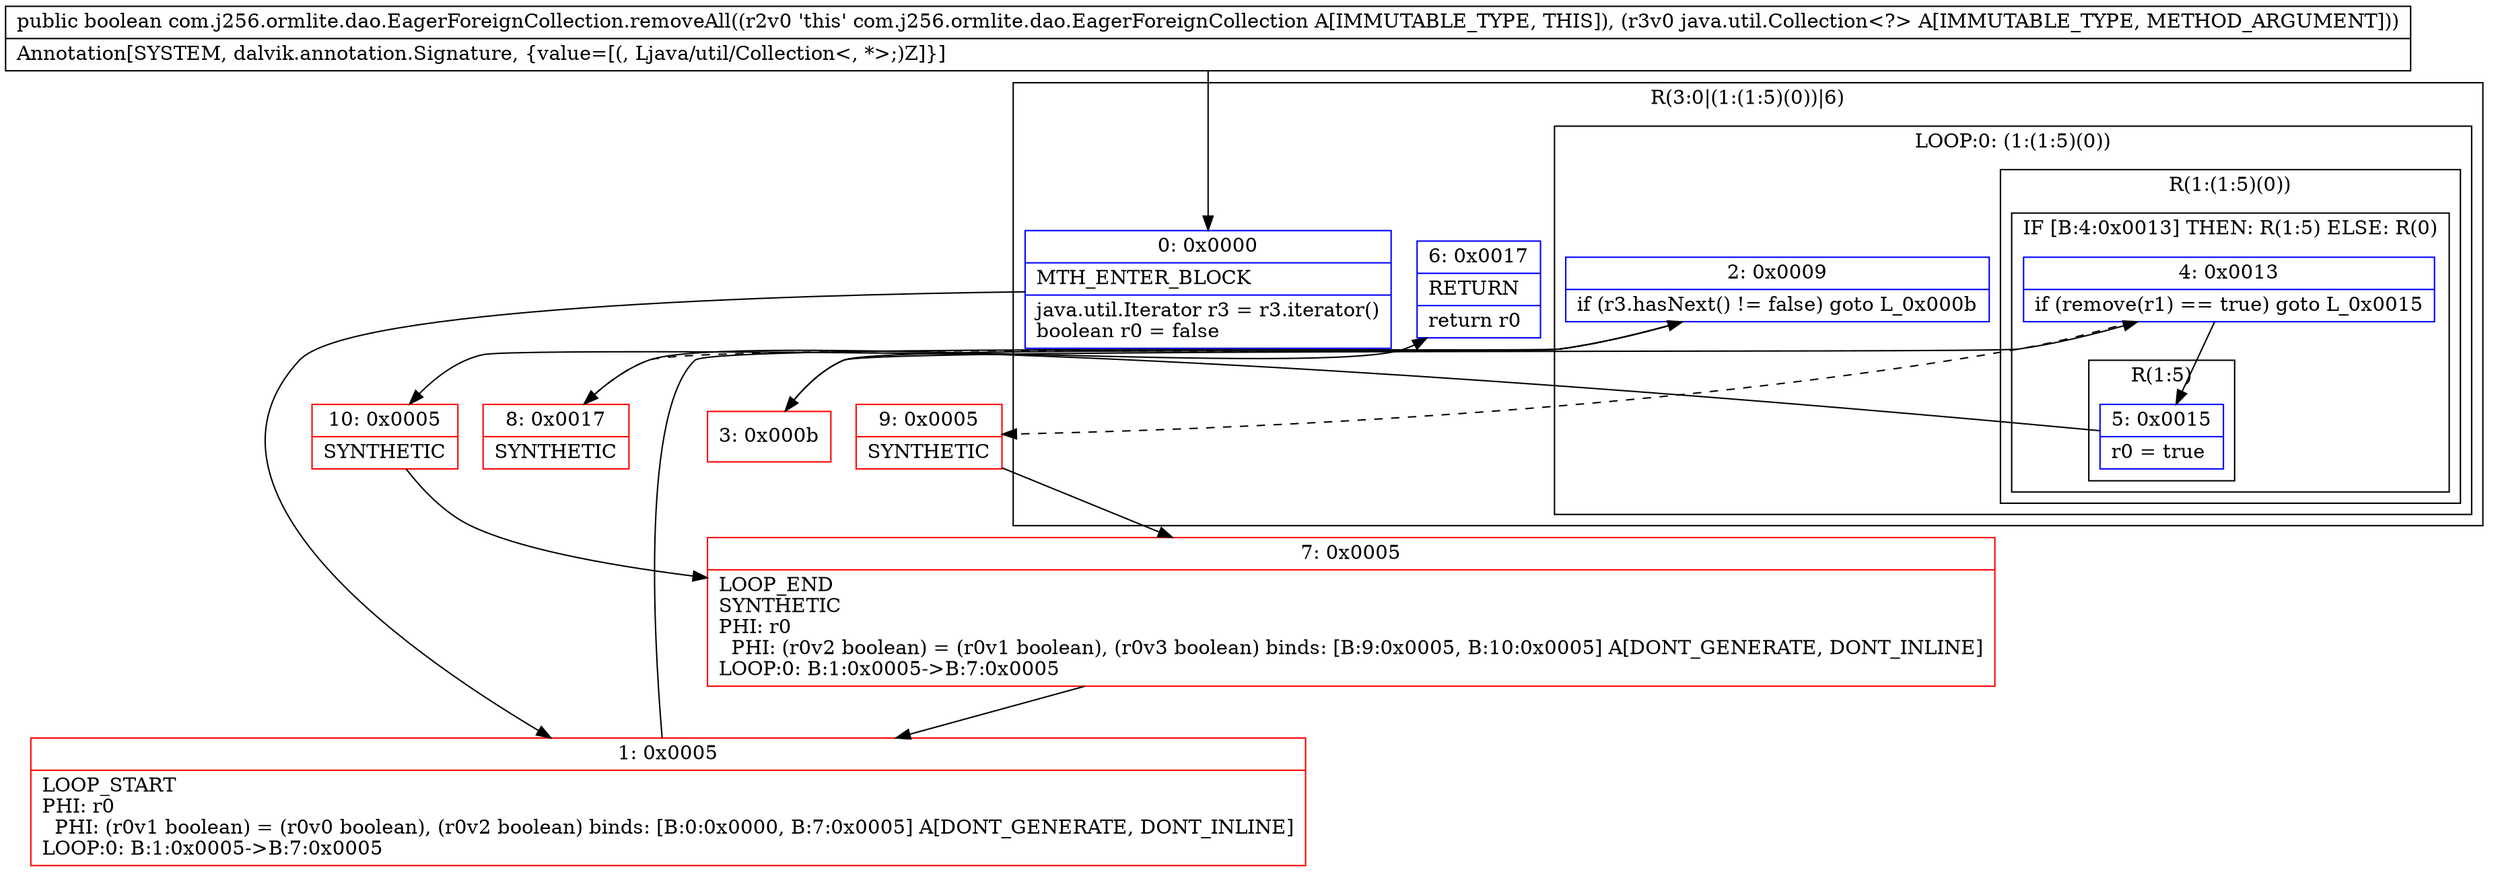 digraph "CFG forcom.j256.ormlite.dao.EagerForeignCollection.removeAll(Ljava\/util\/Collection;)Z" {
subgraph cluster_Region_847665288 {
label = "R(3:0|(1:(1:5)(0))|6)";
node [shape=record,color=blue];
Node_0 [shape=record,label="{0\:\ 0x0000|MTH_ENTER_BLOCK\l|java.util.Iterator r3 = r3.iterator()\lboolean r0 = false\l}"];
subgraph cluster_LoopRegion_673447827 {
label = "LOOP:0: (1:(1:5)(0))";
node [shape=record,color=blue];
Node_2 [shape=record,label="{2\:\ 0x0009|if (r3.hasNext() != false) goto L_0x000b\l}"];
subgraph cluster_Region_1907786970 {
label = "R(1:(1:5)(0))";
node [shape=record,color=blue];
subgraph cluster_IfRegion_1649498980 {
label = "IF [B:4:0x0013] THEN: R(1:5) ELSE: R(0)";
node [shape=record,color=blue];
Node_4 [shape=record,label="{4\:\ 0x0013|if (remove(r1) == true) goto L_0x0015\l}"];
subgraph cluster_Region_1781128675 {
label = "R(1:5)";
node [shape=record,color=blue];
Node_5 [shape=record,label="{5\:\ 0x0015|r0 = true\l}"];
}
subgraph cluster_Region_1436642193 {
label = "R(0)";
node [shape=record,color=blue];
}
}
}
}
Node_6 [shape=record,label="{6\:\ 0x0017|RETURN\l|return r0\l}"];
}
Node_1 [shape=record,color=red,label="{1\:\ 0x0005|LOOP_START\lPHI: r0 \l  PHI: (r0v1 boolean) = (r0v0 boolean), (r0v2 boolean) binds: [B:0:0x0000, B:7:0x0005] A[DONT_GENERATE, DONT_INLINE]\lLOOP:0: B:1:0x0005\-\>B:7:0x0005\l}"];
Node_3 [shape=record,color=red,label="{3\:\ 0x000b}"];
Node_7 [shape=record,color=red,label="{7\:\ 0x0005|LOOP_END\lSYNTHETIC\lPHI: r0 \l  PHI: (r0v2 boolean) = (r0v1 boolean), (r0v3 boolean) binds: [B:9:0x0005, B:10:0x0005] A[DONT_GENERATE, DONT_INLINE]\lLOOP:0: B:1:0x0005\-\>B:7:0x0005\l}"];
Node_8 [shape=record,color=red,label="{8\:\ 0x0017|SYNTHETIC\l}"];
Node_9 [shape=record,color=red,label="{9\:\ 0x0005|SYNTHETIC\l}"];
Node_10 [shape=record,color=red,label="{10\:\ 0x0005|SYNTHETIC\l}"];
MethodNode[shape=record,label="{public boolean com.j256.ormlite.dao.EagerForeignCollection.removeAll((r2v0 'this' com.j256.ormlite.dao.EagerForeignCollection A[IMMUTABLE_TYPE, THIS]), (r3v0 java.util.Collection\<?\> A[IMMUTABLE_TYPE, METHOD_ARGUMENT]))  | Annotation[SYSTEM, dalvik.annotation.Signature, \{value=[(, Ljava\/util\/Collection\<, *\>;)Z]\}]\l}"];
MethodNode -> Node_0;
Node_0 -> Node_1;
Node_2 -> Node_3;
Node_2 -> Node_8[style=dashed];
Node_4 -> Node_5;
Node_4 -> Node_9[style=dashed];
Node_5 -> Node_10;
Node_1 -> Node_2;
Node_3 -> Node_4;
Node_7 -> Node_1;
Node_8 -> Node_6;
Node_9 -> Node_7;
Node_10 -> Node_7;
}

